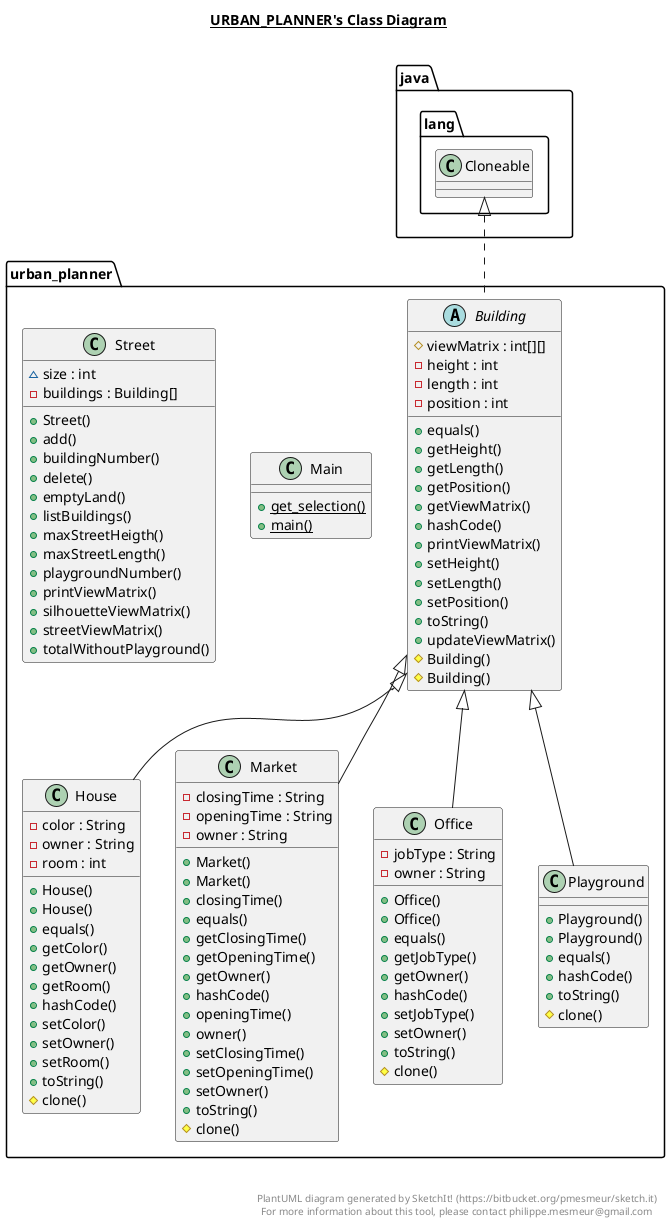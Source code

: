 @startuml

title __URBAN_PLANNER's Class Diagram__\n

  namespace urban_planner {
    abstract class urban_planner.Building {
        # viewMatrix : int[][]
        - height : int
        - length : int
        - position : int
        + equals()
        + getHeight()
        + getLength()
        + getPosition()
        + getViewMatrix()
        + hashCode()
        + printViewMatrix()
        + setHeight()
        + setLength()
        + setPosition()
        + toString()
        + updateViewMatrix()
        # Building()
        # Building()
    }
  }
  

  namespace urban_planner {
    class urban_planner.House {
        - color : String
        - owner : String
        - room : int
        + House()
        + House()
        + equals()
        + getColor()
        + getOwner()
        + getRoom()
        + hashCode()
        + setColor()
        + setOwner()
        + setRoom()
        + toString()
        # clone()
    }
  }
  

  namespace urban_planner {
    class urban_planner.Main {
        {static} + get_selection()
        {static} + main()
    }
  }
  

  namespace urban_planner {
    class urban_planner.Market {
        - closingTime : String
        - openingTime : String
        - owner : String
        + Market()
        + Market()
        + closingTime()
        + equals()
        + getClosingTime()
        + getOpeningTime()
        + getOwner()
        + hashCode()
        + openingTime()
        + owner()
        + setClosingTime()
        + setOpeningTime()
        + setOwner()
        + toString()
        # clone()
    }
  }
  

  namespace urban_planner {
    class urban_planner.Office {
        - jobType : String
        - owner : String
        + Office()
        + Office()
        + equals()
        + getJobType()
        + getOwner()
        + hashCode()
        + setJobType()
        + setOwner()
        + toString()
        # clone()
    }
  }
  

  namespace urban_planner {
    class urban_planner.Playground {
        + Playground()
        + Playground()
        + equals()
        + hashCode()
        + toString()
        # clone()
    }
  }
  

  namespace urban_planner {
    class urban_planner.Street {
        ~ size : int
        - buildings : Building[]
        + Street()
        + add()
        + buildingNumber()
        + delete()
        + emptyLand()
        + listBuildings()
        + maxStreetHeigth()
        + maxStreetLength()
        + playgroundNumber()
        + printViewMatrix()
        + silhouetteViewMatrix()
        + streetViewMatrix()
        + totalWithoutPlayground()
    }
  }
  

  urban_planner.Building .up.|> java.lang.Cloneable
  urban_planner.House -up-|> urban_planner.Building
  urban_planner.Market -up-|> urban_planner.Building
  urban_planner.Office -up-|> urban_planner.Building
  urban_planner.Playground -up-|> urban_planner.Building


right footer


PlantUML diagram generated by SketchIt! (https://bitbucket.org/pmesmeur/sketch.it)
For more information about this tool, please contact philippe.mesmeur@gmail.com
endfooter

@enduml
